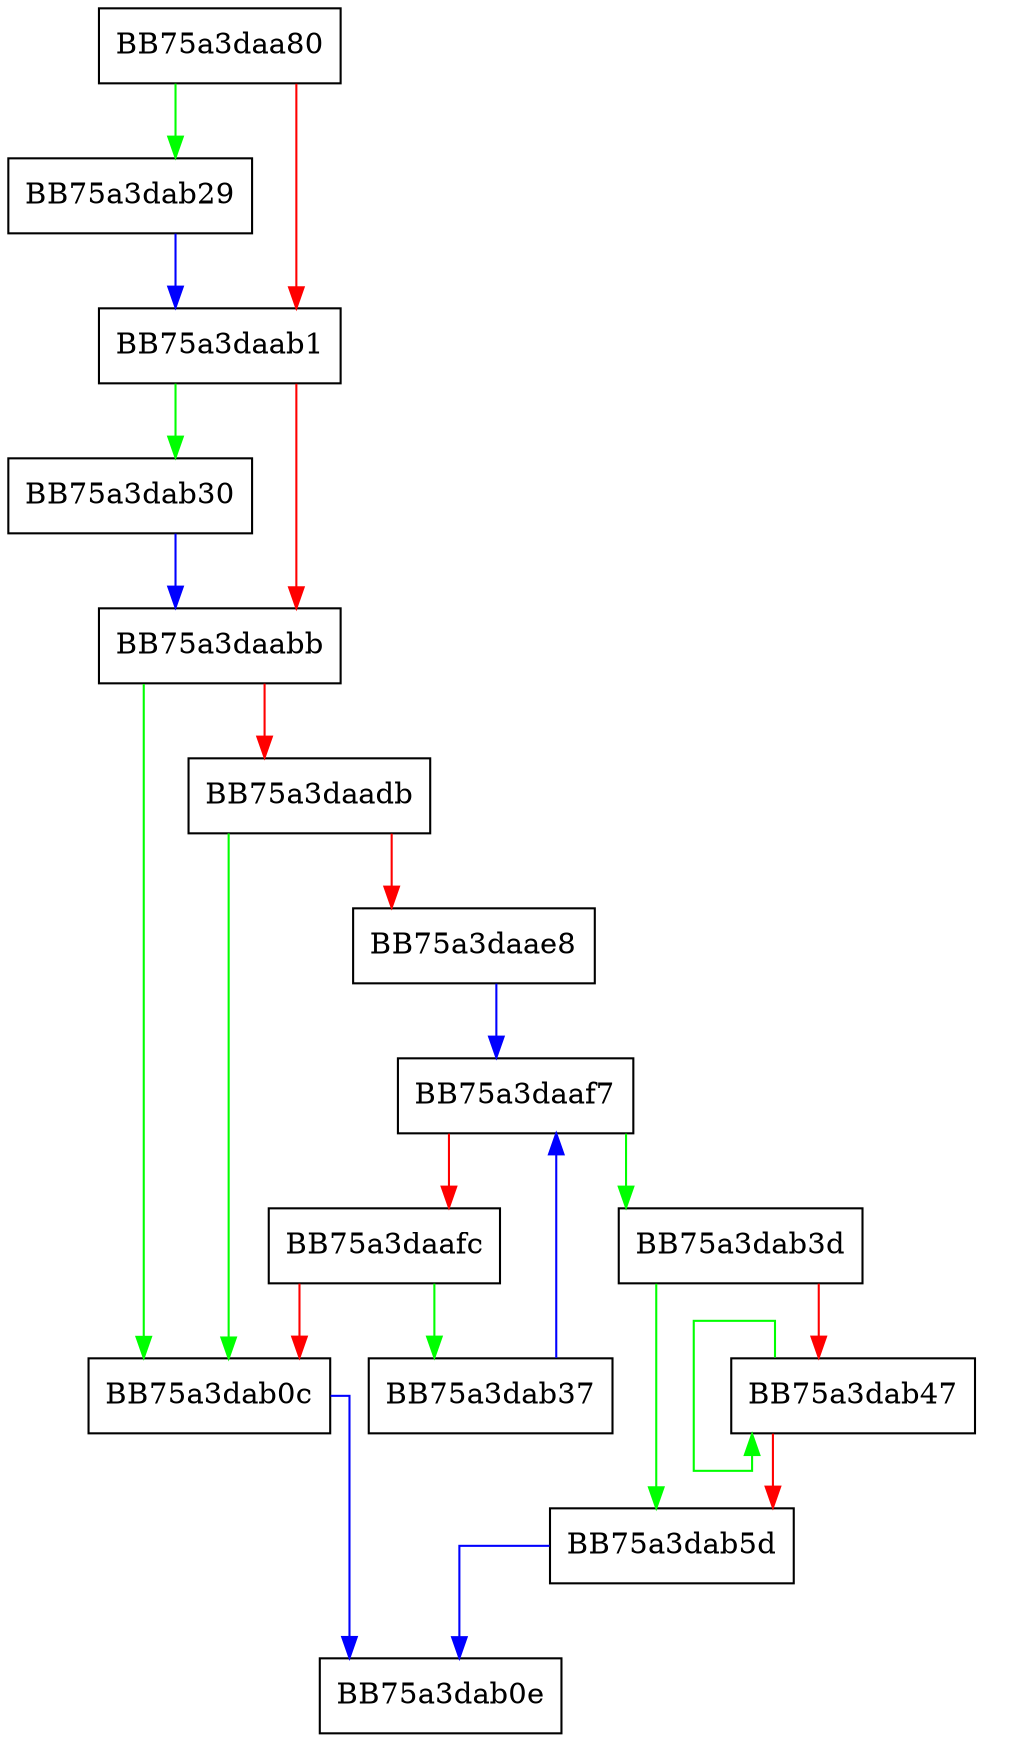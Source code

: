 digraph xray_probe_xor32_add32 {
  node [shape="box"];
  graph [splines=ortho];
  BB75a3daa80 -> BB75a3dab29 [color="green"];
  BB75a3daa80 -> BB75a3daab1 [color="red"];
  BB75a3daab1 -> BB75a3dab30 [color="green"];
  BB75a3daab1 -> BB75a3daabb [color="red"];
  BB75a3daabb -> BB75a3dab0c [color="green"];
  BB75a3daabb -> BB75a3daadb [color="red"];
  BB75a3daadb -> BB75a3dab0c [color="green"];
  BB75a3daadb -> BB75a3daae8 [color="red"];
  BB75a3daae8 -> BB75a3daaf7 [color="blue"];
  BB75a3daaf7 -> BB75a3dab3d [color="green"];
  BB75a3daaf7 -> BB75a3daafc [color="red"];
  BB75a3daafc -> BB75a3dab37 [color="green"];
  BB75a3daafc -> BB75a3dab0c [color="red"];
  BB75a3dab0c -> BB75a3dab0e [color="blue"];
  BB75a3dab29 -> BB75a3daab1 [color="blue"];
  BB75a3dab30 -> BB75a3daabb [color="blue"];
  BB75a3dab37 -> BB75a3daaf7 [color="blue"];
  BB75a3dab3d -> BB75a3dab5d [color="green"];
  BB75a3dab3d -> BB75a3dab47 [color="red"];
  BB75a3dab47 -> BB75a3dab47 [color="green"];
  BB75a3dab47 -> BB75a3dab5d [color="red"];
  BB75a3dab5d -> BB75a3dab0e [color="blue"];
}